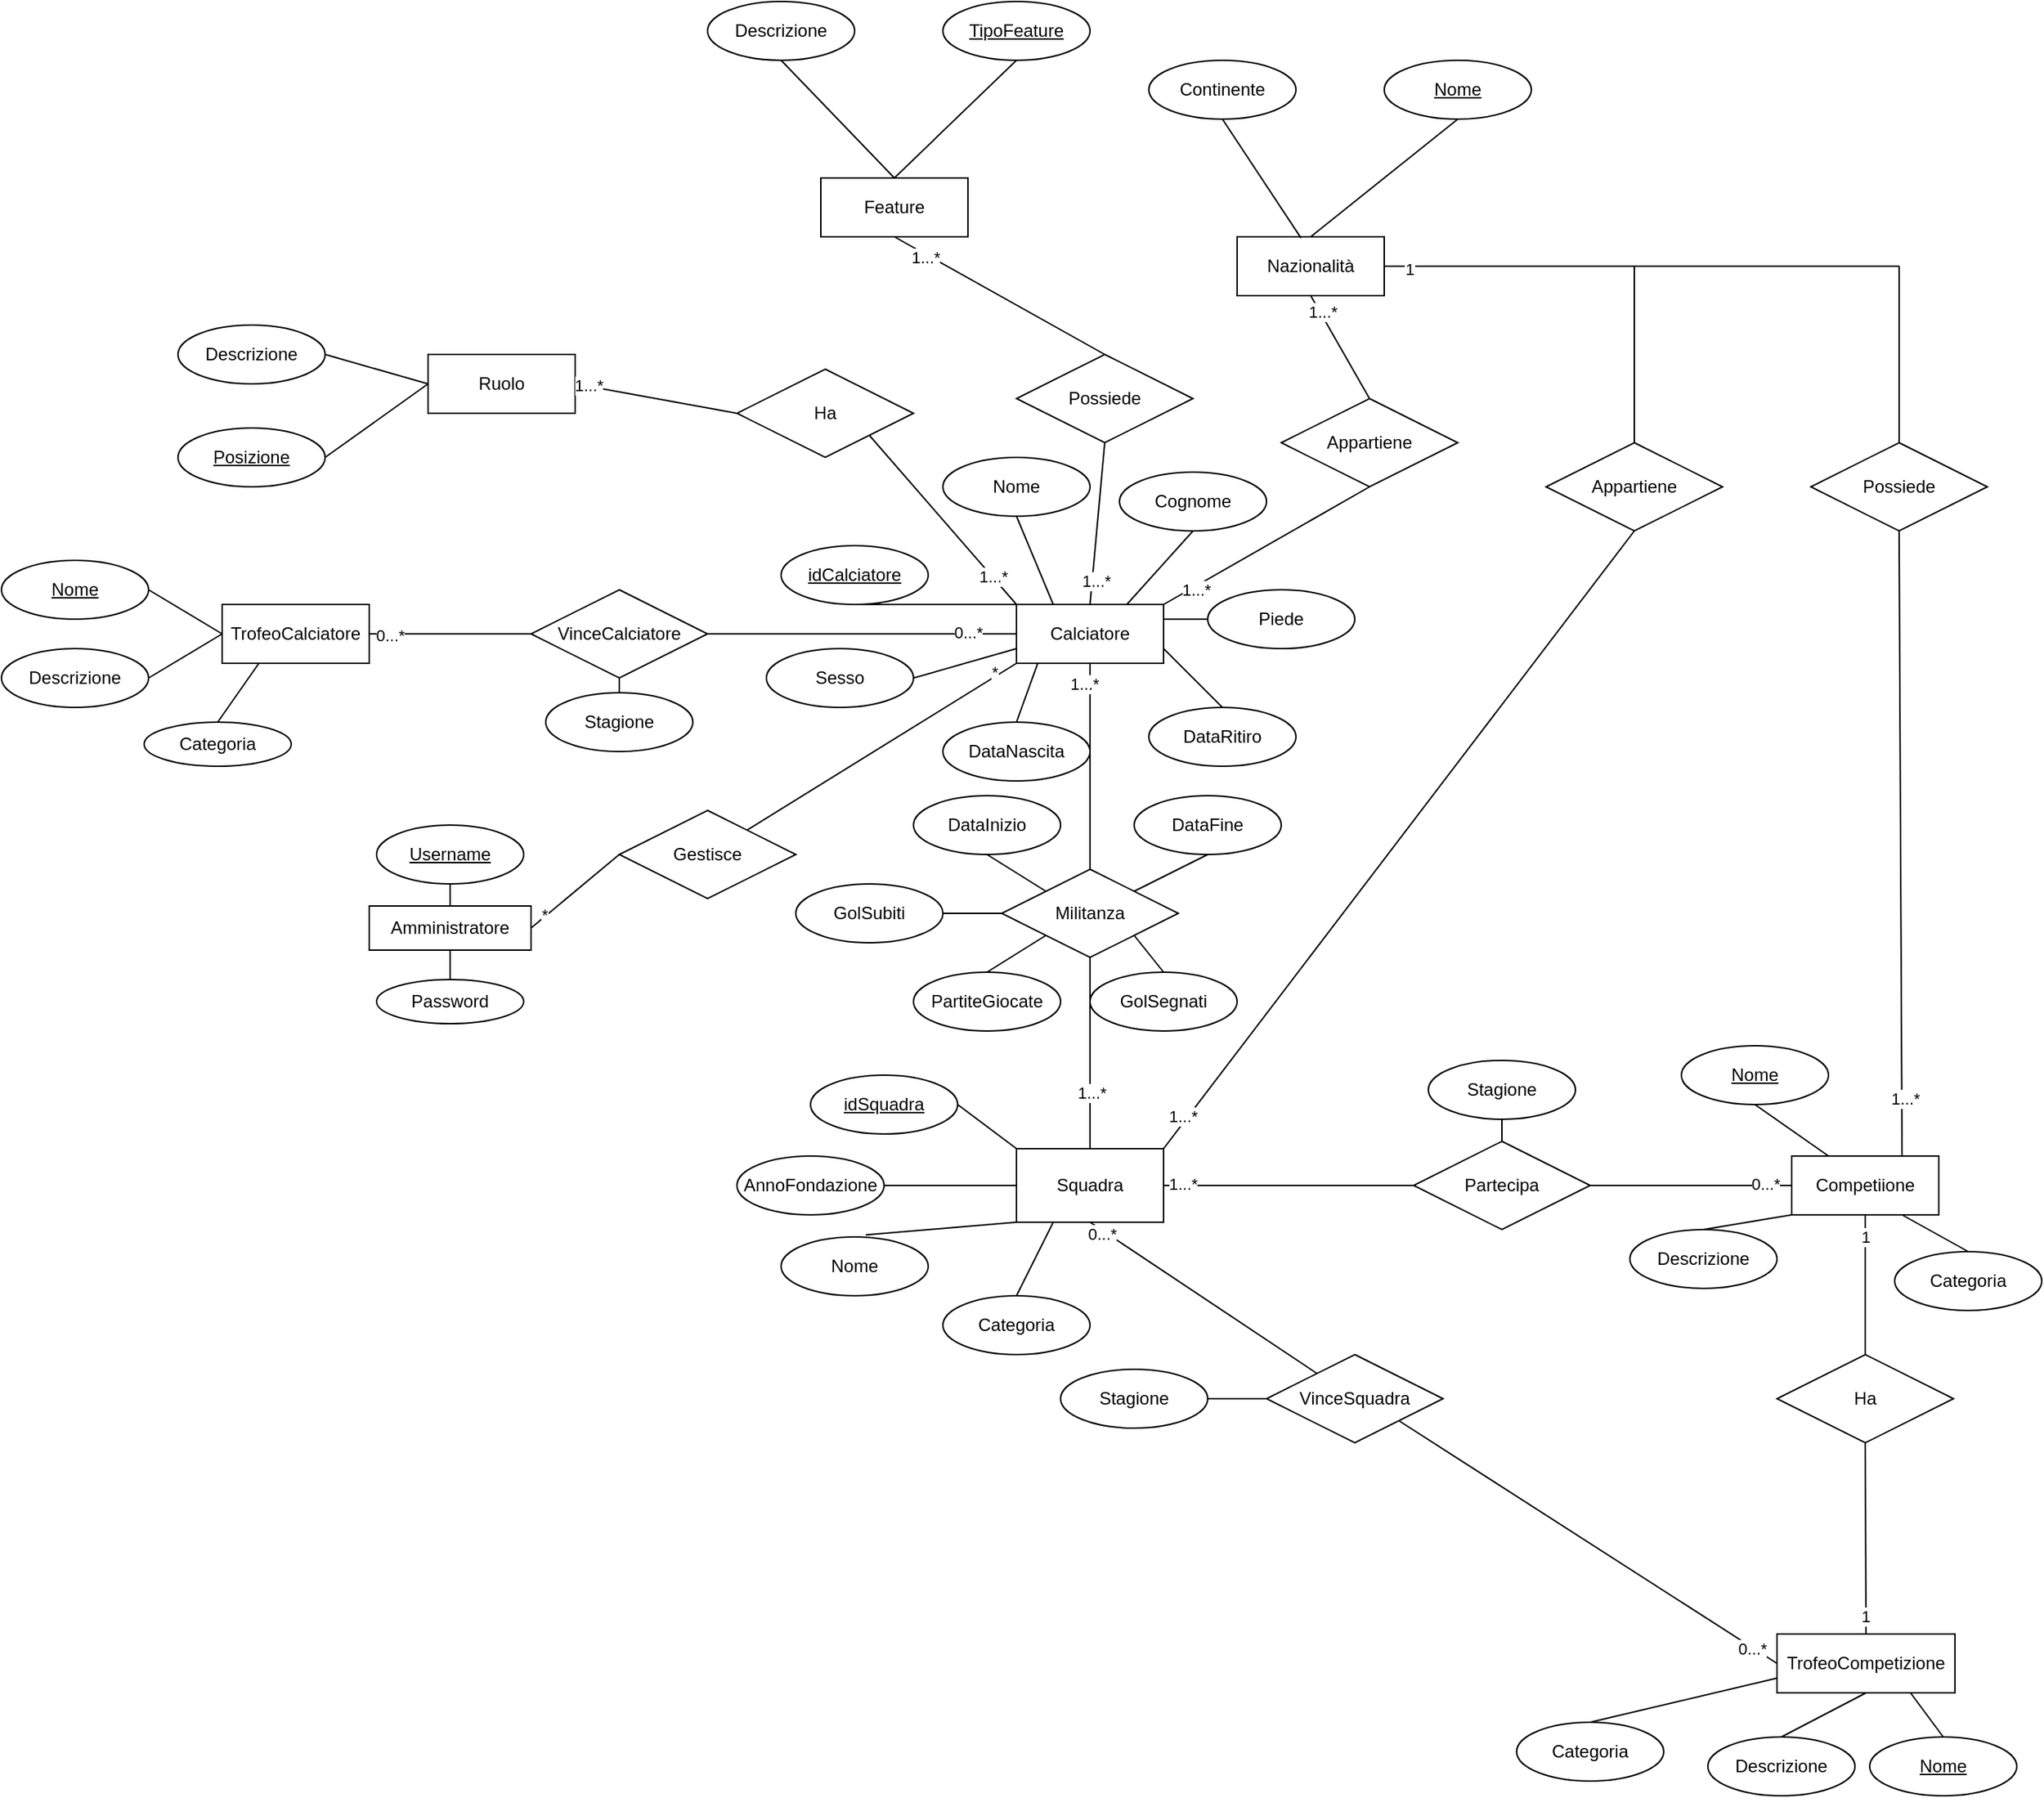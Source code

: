 <mxfile version="24.0.7" type="device">
  <diagram name="Pagina-1" id="yA-FAX1_B5yfMuy5fx6x">
    <mxGraphModel dx="2117" dy="1707" grid="1" gridSize="10" guides="1" tooltips="1" connect="1" arrows="1" fold="1" page="1" pageScale="1" pageWidth="827" pageHeight="1169" math="0" shadow="0">
      <root>
        <mxCell id="0" />
        <mxCell id="1" parent="0" />
        <mxCell id="hMLdqPmT3HCN_ug_1kss-1" value="Calciatore" style="whiteSpace=wrap;html=1;align=center;" parent="1" vertex="1">
          <mxGeometry x="130" y="-70" width="100" height="40" as="geometry" />
        </mxCell>
        <mxCell id="hMLdqPmT3HCN_ug_1kss-2" value="Ruolo" style="whiteSpace=wrap;html=1;align=center;" parent="1" vertex="1">
          <mxGeometry x="-270" y="-240" width="100" height="40" as="geometry" />
        </mxCell>
        <mxCell id="hMLdqPmT3HCN_ug_1kss-3" value="Nazionalità" style="whiteSpace=wrap;html=1;align=center;" parent="1" vertex="1">
          <mxGeometry x="280" y="-320" width="100" height="40" as="geometry" />
        </mxCell>
        <mxCell id="hMLdqPmT3HCN_ug_1kss-4" value="Feature" style="whiteSpace=wrap;html=1;align=center;" parent="1" vertex="1">
          <mxGeometry x="-3" y="-360" width="100" height="40" as="geometry" />
        </mxCell>
        <mxCell id="hMLdqPmT3HCN_ug_1kss-7" value="Descrizione" style="ellipse;whiteSpace=wrap;html=1;align=center;" parent="1" vertex="1">
          <mxGeometry x="-440" y="-260" width="100" height="40" as="geometry" />
        </mxCell>
        <mxCell id="hMLdqPmT3HCN_ug_1kss-8" value="&lt;u&gt;Posizione&lt;/u&gt;" style="ellipse;whiteSpace=wrap;html=1;align=center;" parent="1" vertex="1">
          <mxGeometry x="-440" y="-190" width="100" height="40" as="geometry" />
        </mxCell>
        <mxCell id="hMLdqPmT3HCN_ug_1kss-9" value="Descrizione" style="ellipse;whiteSpace=wrap;html=1;align=center;" parent="1" vertex="1">
          <mxGeometry x="-80" y="-480" width="100" height="40" as="geometry" />
        </mxCell>
        <mxCell id="hMLdqPmT3HCN_ug_1kss-10" value="&lt;u&gt;TipoFeature&lt;/u&gt;" style="ellipse;whiteSpace=wrap;html=1;align=center;" parent="1" vertex="1">
          <mxGeometry x="80" y="-480" width="100" height="40" as="geometry" />
        </mxCell>
        <mxCell id="hMLdqPmT3HCN_ug_1kss-11" value="Continente" style="ellipse;whiteSpace=wrap;html=1;align=center;" parent="1" vertex="1">
          <mxGeometry x="220" y="-440" width="100" height="40" as="geometry" />
        </mxCell>
        <mxCell id="hMLdqPmT3HCN_ug_1kss-12" value="&lt;u&gt;Nome&lt;/u&gt;" style="ellipse;whiteSpace=wrap;html=1;align=center;" parent="1" vertex="1">
          <mxGeometry x="380" y="-440" width="100" height="40" as="geometry" />
        </mxCell>
        <mxCell id="hMLdqPmT3HCN_ug_1kss-15" value="" style="endArrow=none;html=1;rounded=0;entryX=0;entryY=0.5;entryDx=0;entryDy=0;exitX=1;exitY=0.5;exitDx=0;exitDy=0;" parent="1" source="hMLdqPmT3HCN_ug_1kss-7" target="hMLdqPmT3HCN_ug_1kss-2" edge="1">
          <mxGeometry width="50" height="50" relative="1" as="geometry">
            <mxPoint x="-230" y="70" as="sourcePoint" />
            <mxPoint x="-180" y="20" as="targetPoint" />
          </mxGeometry>
        </mxCell>
        <mxCell id="hMLdqPmT3HCN_ug_1kss-16" value="" style="endArrow=none;html=1;rounded=0;entryX=0;entryY=0.5;entryDx=0;entryDy=0;exitX=1;exitY=0.5;exitDx=0;exitDy=0;" parent="1" source="hMLdqPmT3HCN_ug_1kss-8" target="hMLdqPmT3HCN_ug_1kss-2" edge="1">
          <mxGeometry width="50" height="50" relative="1" as="geometry">
            <mxPoint x="-270" y="-130" as="sourcePoint" />
            <mxPoint x="-220" y="-180" as="targetPoint" />
          </mxGeometry>
        </mxCell>
        <mxCell id="hMLdqPmT3HCN_ug_1kss-17" value="" style="endArrow=none;html=1;rounded=0;entryX=0.5;entryY=0;entryDx=0;entryDy=0;exitX=0.5;exitY=1;exitDx=0;exitDy=0;" parent="1" source="hMLdqPmT3HCN_ug_1kss-9" target="hMLdqPmT3HCN_ug_1kss-4" edge="1">
          <mxGeometry width="50" height="50" relative="1" as="geometry">
            <mxPoint x="-240" y="-210" as="sourcePoint" />
            <mxPoint x="-190" y="-260" as="targetPoint" />
          </mxGeometry>
        </mxCell>
        <mxCell id="hMLdqPmT3HCN_ug_1kss-18" value="" style="endArrow=none;html=1;rounded=0;entryX=0.5;entryY=0;entryDx=0;entryDy=0;exitX=0.5;exitY=1;exitDx=0;exitDy=0;" parent="1" source="hMLdqPmT3HCN_ug_1kss-10" target="hMLdqPmT3HCN_ug_1kss-4" edge="1">
          <mxGeometry width="50" height="50" relative="1" as="geometry">
            <mxPoint x="-230" y="-200" as="sourcePoint" />
            <mxPoint x="-180" y="-250" as="targetPoint" />
          </mxGeometry>
        </mxCell>
        <mxCell id="hMLdqPmT3HCN_ug_1kss-19" value="" style="endArrow=none;html=1;rounded=0;entryX=0.5;entryY=1;entryDx=0;entryDy=0;exitX=0.434;exitY=0.02;exitDx=0;exitDy=0;exitPerimeter=0;" parent="1" source="hMLdqPmT3HCN_ug_1kss-3" target="hMLdqPmT3HCN_ug_1kss-11" edge="1">
          <mxGeometry width="50" height="50" relative="1" as="geometry">
            <mxPoint x="140" y="-60" as="sourcePoint" />
            <mxPoint x="190" y="-110" as="targetPoint" />
          </mxGeometry>
        </mxCell>
        <mxCell id="hMLdqPmT3HCN_ug_1kss-20" value="" style="endArrow=none;html=1;rounded=0;entryX=0.5;entryY=1;entryDx=0;entryDy=0;exitX=0.5;exitY=0;exitDx=0;exitDy=0;" parent="1" source="hMLdqPmT3HCN_ug_1kss-3" target="hMLdqPmT3HCN_ug_1kss-12" edge="1">
          <mxGeometry width="50" height="50" relative="1" as="geometry">
            <mxPoint x="150" y="-50" as="sourcePoint" />
            <mxPoint x="200" y="-100" as="targetPoint" />
          </mxGeometry>
        </mxCell>
        <mxCell id="hMLdqPmT3HCN_ug_1kss-22" value="Squadra" style="whiteSpace=wrap;html=1;align=center;" parent="1" vertex="1">
          <mxGeometry x="130" y="300" width="100" height="50" as="geometry" />
        </mxCell>
        <mxCell id="hMLdqPmT3HCN_ug_1kss-23" value="TrofeoCompetizione" style="whiteSpace=wrap;html=1;align=center;" parent="1" vertex="1">
          <mxGeometry x="647" y="630" width="121" height="40" as="geometry" />
        </mxCell>
        <mxCell id="hMLdqPmT3HCN_ug_1kss-24" value="Competiione" style="whiteSpace=wrap;html=1;align=center;" parent="1" vertex="1">
          <mxGeometry x="657" y="305" width="100" height="40" as="geometry" />
        </mxCell>
        <mxCell id="hMLdqPmT3HCN_ug_1kss-26" value="Ha" style="shape=rhombus;perimeter=rhombusPerimeter;whiteSpace=wrap;html=1;align=center;" parent="1" vertex="1">
          <mxGeometry x="-60" y="-230" width="120" height="60" as="geometry" />
        </mxCell>
        <mxCell id="hMLdqPmT3HCN_ug_1kss-27" value="" style="endArrow=none;html=1;rounded=0;entryX=0;entryY=0;entryDx=0;entryDy=0;exitX=1;exitY=1;exitDx=0;exitDy=0;" parent="1" source="hMLdqPmT3HCN_ug_1kss-26" target="hMLdqPmT3HCN_ug_1kss-1" edge="1">
          <mxGeometry width="50" height="50" relative="1" as="geometry">
            <mxPoint x="40" y="-180" as="sourcePoint" />
            <mxPoint x="180" y="-120" as="targetPoint" />
          </mxGeometry>
        </mxCell>
        <mxCell id="Xq7oOQ8YefGgjCDpO06Y-8" value="1...*" style="edgeLabel;html=1;align=center;verticalAlign=middle;resizable=0;points=[];" parent="hMLdqPmT3HCN_ug_1kss-27" vertex="1" connectable="0">
          <mxGeometry x="0.664" relative="1" as="geometry">
            <mxPoint as="offset" />
          </mxGeometry>
        </mxCell>
        <mxCell id="hMLdqPmT3HCN_ug_1kss-28" value="" style="endArrow=none;html=1;rounded=0;entryX=1;entryY=0.5;entryDx=0;entryDy=0;exitX=0;exitY=0.5;exitDx=0;exitDy=0;" parent="1" source="hMLdqPmT3HCN_ug_1kss-26" target="hMLdqPmT3HCN_ug_1kss-2" edge="1">
          <mxGeometry width="50" height="50" relative="1" as="geometry">
            <mxPoint x="10" as="sourcePoint" />
            <mxPoint x="60" y="-70" as="targetPoint" />
          </mxGeometry>
        </mxCell>
        <mxCell id="Xq7oOQ8YefGgjCDpO06Y-9" value="1...*" style="edgeLabel;html=1;align=center;verticalAlign=middle;resizable=0;points=[];" parent="hMLdqPmT3HCN_ug_1kss-28" vertex="1" connectable="0">
          <mxGeometry x="0.853" y="-1" relative="1" as="geometry">
            <mxPoint as="offset" />
          </mxGeometry>
        </mxCell>
        <mxCell id="hMLdqPmT3HCN_ug_1kss-29" value="" style="endArrow=none;html=1;rounded=0;entryX=0.5;entryY=1;entryDx=0;entryDy=0;exitX=0.5;exitY=0;exitDx=0;exitDy=0;" parent="1" source="ZBFHr1--clZ3QpbYTYpv-1" target="hMLdqPmT3HCN_ug_1kss-3" edge="1">
          <mxGeometry width="50" height="50" relative="1" as="geometry">
            <mxPoint x="20" y="10" as="sourcePoint" />
            <mxPoint x="70" y="-60" as="targetPoint" />
          </mxGeometry>
        </mxCell>
        <mxCell id="Xq7oOQ8YefGgjCDpO06Y-11" value="1...*" style="edgeLabel;html=1;align=center;verticalAlign=middle;resizable=0;points=[];" parent="hMLdqPmT3HCN_ug_1kss-29" vertex="1" connectable="0">
          <mxGeometry x="0.673" y="-1" relative="1" as="geometry">
            <mxPoint as="offset" />
          </mxGeometry>
        </mxCell>
        <mxCell id="hMLdqPmT3HCN_ug_1kss-30" value="" style="endArrow=none;html=1;rounded=0;entryX=0.5;entryY=1;entryDx=0;entryDy=0;exitX=0.5;exitY=0;exitDx=0;exitDy=0;" parent="1" source="ZBFHr1--clZ3QpbYTYpv-2" target="hMLdqPmT3HCN_ug_1kss-4" edge="1">
          <mxGeometry width="50" height="50" relative="1" as="geometry">
            <mxPoint x="30" y="20" as="sourcePoint" />
            <mxPoint x="80" y="-50" as="targetPoint" />
          </mxGeometry>
        </mxCell>
        <mxCell id="Xq7oOQ8YefGgjCDpO06Y-10" value="1...*" style="edgeLabel;html=1;align=center;verticalAlign=middle;resizable=0;points=[];" parent="hMLdqPmT3HCN_ug_1kss-30" vertex="1" connectable="0">
          <mxGeometry x="0.701" y="2" relative="1" as="geometry">
            <mxPoint as="offset" />
          </mxGeometry>
        </mxCell>
        <mxCell id="hMLdqPmT3HCN_ug_1kss-34" value="Militanza" style="shape=rhombus;perimeter=rhombusPerimeter;whiteSpace=wrap;html=1;align=center;" parent="1" vertex="1">
          <mxGeometry x="120" y="110" width="120" height="60" as="geometry" />
        </mxCell>
        <mxCell id="hMLdqPmT3HCN_ug_1kss-35" value="" style="endArrow=none;html=1;rounded=0;exitX=0.5;exitY=1;exitDx=0;exitDy=0;entryX=0.5;entryY=0;entryDx=0;entryDy=0;" parent="1" source="hMLdqPmT3HCN_ug_1kss-1" target="hMLdqPmT3HCN_ug_1kss-34" edge="1">
          <mxGeometry relative="1" as="geometry">
            <mxPoint x="-30" y="80" as="sourcePoint" />
            <mxPoint x="50" y="200" as="targetPoint" />
          </mxGeometry>
        </mxCell>
        <mxCell id="Xq7oOQ8YefGgjCDpO06Y-14" value="1...*" style="edgeLabel;html=1;align=center;verticalAlign=middle;resizable=0;points=[];" parent="hMLdqPmT3HCN_ug_1kss-35" vertex="1" connectable="0">
          <mxGeometry x="-0.804" y="-4" relative="1" as="geometry">
            <mxPoint as="offset" />
          </mxGeometry>
        </mxCell>
        <mxCell id="hMLdqPmT3HCN_ug_1kss-36" value="" style="endArrow=none;html=1;rounded=0;exitX=0.5;exitY=0;exitDx=0;exitDy=0;entryX=0.5;entryY=1;entryDx=0;entryDy=0;" parent="1" source="hMLdqPmT3HCN_ug_1kss-22" target="hMLdqPmT3HCN_ug_1kss-34" edge="1">
          <mxGeometry relative="1" as="geometry">
            <mxPoint x="290" y="325" as="sourcePoint" />
            <mxPoint x="180" y="240" as="targetPoint" />
          </mxGeometry>
        </mxCell>
        <mxCell id="Xq7oOQ8YefGgjCDpO06Y-16" value="1...*" style="edgeLabel;html=1;align=center;verticalAlign=middle;resizable=0;points=[];" parent="hMLdqPmT3HCN_ug_1kss-36" vertex="1" connectable="0">
          <mxGeometry x="-0.406" y="-1" relative="1" as="geometry">
            <mxPoint as="offset" />
          </mxGeometry>
        </mxCell>
        <mxCell id="hMLdqPmT3HCN_ug_1kss-39" value="" style="endArrow=none;html=1;rounded=0;exitX=0;exitY=0.5;exitDx=0;exitDy=0;entryX=1;entryY=0.5;entryDx=0;entryDy=0;" parent="1" source="hMLdqPmT3HCN_ug_1kss-41" target="hMLdqPmT3HCN_ug_1kss-22" edge="1">
          <mxGeometry relative="1" as="geometry">
            <mxPoint x="353" y="255" as="sourcePoint" />
            <mxPoint x="463" y="85" as="targetPoint" />
          </mxGeometry>
        </mxCell>
        <mxCell id="Xq7oOQ8YefGgjCDpO06Y-17" value="1...*" style="edgeLabel;html=1;align=center;verticalAlign=middle;resizable=0;points=[];" parent="hMLdqPmT3HCN_ug_1kss-39" vertex="1" connectable="0">
          <mxGeometry x="0.851" y="-1" relative="1" as="geometry">
            <mxPoint as="offset" />
          </mxGeometry>
        </mxCell>
        <mxCell id="hMLdqPmT3HCN_ug_1kss-41" value="Partecipa" style="shape=rhombus;perimeter=rhombusPerimeter;whiteSpace=wrap;html=1;align=center;" parent="1" vertex="1">
          <mxGeometry x="400" y="295" width="120" height="60" as="geometry" />
        </mxCell>
        <mxCell id="hMLdqPmT3HCN_ug_1kss-43" value="" style="endArrow=none;html=1;rounded=0;exitX=0;exitY=0.5;exitDx=0;exitDy=0;entryX=1;entryY=0.5;entryDx=0;entryDy=0;" parent="1" source="hMLdqPmT3HCN_ug_1kss-24" target="hMLdqPmT3HCN_ug_1kss-41" edge="1">
          <mxGeometry relative="1" as="geometry">
            <mxPoint x="190" y="285" as="sourcePoint" />
            <mxPoint x="10" y="395" as="targetPoint" />
          </mxGeometry>
        </mxCell>
        <mxCell id="Xq7oOQ8YefGgjCDpO06Y-18" value="0...*" style="edgeLabel;html=1;align=center;verticalAlign=middle;resizable=0;points=[];" parent="hMLdqPmT3HCN_ug_1kss-43" vertex="1" connectable="0">
          <mxGeometry x="-0.737" y="-1" relative="1" as="geometry">
            <mxPoint as="offset" />
          </mxGeometry>
        </mxCell>
        <mxCell id="hMLdqPmT3HCN_ug_1kss-44" value="VinceSquadra" style="shape=rhombus;perimeter=rhombusPerimeter;whiteSpace=wrap;html=1;align=center;" parent="1" vertex="1">
          <mxGeometry x="300" y="440" width="120" height="60" as="geometry" />
        </mxCell>
        <mxCell id="hMLdqPmT3HCN_ug_1kss-45" value="" style="endArrow=none;html=1;rounded=0;exitX=0.5;exitY=1;exitDx=0;exitDy=0;" parent="1" source="hMLdqPmT3HCN_ug_1kss-22" target="hMLdqPmT3HCN_ug_1kss-44" edge="1">
          <mxGeometry relative="1" as="geometry">
            <mxPoint x="190" y="50" as="sourcePoint" />
            <mxPoint x="320" y="420" as="targetPoint" />
          </mxGeometry>
        </mxCell>
        <mxCell id="Xq7oOQ8YefGgjCDpO06Y-19" value="0...*" style="edgeLabel;html=1;align=center;verticalAlign=middle;resizable=0;points=[];" parent="hMLdqPmT3HCN_ug_1kss-45" vertex="1" connectable="0">
          <mxGeometry x="-0.882" y="-2" relative="1" as="geometry">
            <mxPoint as="offset" />
          </mxGeometry>
        </mxCell>
        <mxCell id="hMLdqPmT3HCN_ug_1kss-46" value="" style="endArrow=none;html=1;rounded=0;exitX=0;exitY=0.5;exitDx=0;exitDy=0;entryX=1;entryY=1;entryDx=0;entryDy=0;" parent="1" source="hMLdqPmT3HCN_ug_1kss-23" target="hMLdqPmT3HCN_ug_1kss-44" edge="1">
          <mxGeometry relative="1" as="geometry">
            <mxPoint x="200" y="270" as="sourcePoint" />
            <mxPoint x="200" y="460" as="targetPoint" />
          </mxGeometry>
        </mxCell>
        <mxCell id="ZBFHr1--clZ3QpbYTYpv-21" value="0...*" style="edgeLabel;html=1;align=center;verticalAlign=middle;resizable=0;points=[];" parent="hMLdqPmT3HCN_ug_1kss-46" vertex="1" connectable="0">
          <mxGeometry x="-0.869" y="1" relative="1" as="geometry">
            <mxPoint as="offset" />
          </mxGeometry>
        </mxCell>
        <mxCell id="NTTpv4E5BnjP_k0sB6ZF-3" value="Nome" style="ellipse;whiteSpace=wrap;html=1;align=center;" parent="1" vertex="1">
          <mxGeometry x="80" y="-170" width="100" height="40" as="geometry" />
        </mxCell>
        <mxCell id="NTTpv4E5BnjP_k0sB6ZF-4" value="Cognome" style="ellipse;whiteSpace=wrap;html=1;align=center;" parent="1" vertex="1">
          <mxGeometry x="200" y="-160" width="100" height="40" as="geometry" />
        </mxCell>
        <mxCell id="NTTpv4E5BnjP_k0sB6ZF-5" value="Piede" style="ellipse;whiteSpace=wrap;html=1;align=center;" parent="1" vertex="1">
          <mxGeometry x="260" y="-80" width="100" height="40" as="geometry" />
        </mxCell>
        <mxCell id="NTTpv4E5BnjP_k0sB6ZF-6" value="DataNascita" style="ellipse;whiteSpace=wrap;html=1;align=center;" parent="1" vertex="1">
          <mxGeometry x="80" y="10" width="100" height="40" as="geometry" />
        </mxCell>
        <mxCell id="NTTpv4E5BnjP_k0sB6ZF-7" value="DataRitiro" style="ellipse;whiteSpace=wrap;html=1;align=center;" parent="1" vertex="1">
          <mxGeometry x="220" width="100" height="40" as="geometry" />
        </mxCell>
        <mxCell id="NTTpv4E5BnjP_k0sB6ZF-10" value="" style="endArrow=none;html=1;rounded=0;entryX=0.5;entryY=1;entryDx=0;entryDy=0;exitX=0.25;exitY=0;exitDx=0;exitDy=0;" parent="1" source="hMLdqPmT3HCN_ug_1kss-1" target="NTTpv4E5BnjP_k0sB6ZF-3" edge="1">
          <mxGeometry width="50" height="50" relative="1" as="geometry">
            <mxPoint x="190" y="50" as="sourcePoint" />
            <mxPoint x="240" as="targetPoint" />
          </mxGeometry>
        </mxCell>
        <mxCell id="NTTpv4E5BnjP_k0sB6ZF-11" value="" style="endArrow=none;html=1;rounded=0;entryX=0.5;entryY=1;entryDx=0;entryDy=0;exitX=0.75;exitY=0;exitDx=0;exitDy=0;" parent="1" source="hMLdqPmT3HCN_ug_1kss-1" target="NTTpv4E5BnjP_k0sB6ZF-4" edge="1">
          <mxGeometry width="50" height="50" relative="1" as="geometry">
            <mxPoint x="165" y="-60" as="sourcePoint" />
            <mxPoint x="130" y="-110" as="targetPoint" />
          </mxGeometry>
        </mxCell>
        <mxCell id="NTTpv4E5BnjP_k0sB6ZF-13" value="" style="endArrow=none;html=1;rounded=0;entryX=1;entryY=0.25;entryDx=0;entryDy=0;exitX=0;exitY=0.5;exitDx=0;exitDy=0;" parent="1" source="NTTpv4E5BnjP_k0sB6ZF-5" target="hMLdqPmT3HCN_ug_1kss-1" edge="1">
          <mxGeometry width="50" height="50" relative="1" as="geometry">
            <mxPoint x="175" y="-50" as="sourcePoint" />
            <mxPoint x="140" y="-100" as="targetPoint" />
          </mxGeometry>
        </mxCell>
        <mxCell id="NTTpv4E5BnjP_k0sB6ZF-14" value="" style="endArrow=none;html=1;rounded=0;entryX=1;entryY=0.75;entryDx=0;entryDy=0;exitX=0.5;exitY=0;exitDx=0;exitDy=0;" parent="1" source="NTTpv4E5BnjP_k0sB6ZF-7" target="hMLdqPmT3HCN_ug_1kss-1" edge="1">
          <mxGeometry width="50" height="50" relative="1" as="geometry">
            <mxPoint x="185" y="-40" as="sourcePoint" />
            <mxPoint x="150" y="-90" as="targetPoint" />
          </mxGeometry>
        </mxCell>
        <mxCell id="NTTpv4E5BnjP_k0sB6ZF-16" value="" style="endArrow=none;html=1;rounded=0;entryX=0.5;entryY=0;entryDx=0;entryDy=0;exitX=0.146;exitY=0.989;exitDx=0;exitDy=0;exitPerimeter=0;" parent="1" source="hMLdqPmT3HCN_ug_1kss-1" target="NTTpv4E5BnjP_k0sB6ZF-6" edge="1">
          <mxGeometry width="50" height="50" relative="1" as="geometry">
            <mxPoint x="205" y="-20" as="sourcePoint" />
            <mxPoint x="170" y="-70" as="targetPoint" />
          </mxGeometry>
        </mxCell>
        <mxCell id="Xq7oOQ8YefGgjCDpO06Y-1" value="Ha" style="shape=rhombus;perimeter=rhombusPerimeter;whiteSpace=wrap;html=1;align=center;" parent="1" vertex="1">
          <mxGeometry x="647" y="440" width="120" height="60" as="geometry" />
        </mxCell>
        <mxCell id="Xq7oOQ8YefGgjCDpO06Y-2" value="" style="endArrow=none;html=1;rounded=0;exitX=0.5;exitY=1;exitDx=0;exitDy=0;entryX=0.5;entryY=0;entryDx=0;entryDy=0;" parent="1" source="hMLdqPmT3HCN_ug_1kss-24" target="Xq7oOQ8YefGgjCDpO06Y-1" edge="1">
          <mxGeometry relative="1" as="geometry">
            <mxPoint x="657" y="265" as="sourcePoint" />
            <mxPoint x="530" y="265" as="targetPoint" />
          </mxGeometry>
        </mxCell>
        <mxCell id="Xq7oOQ8YefGgjCDpO06Y-23" value="1" style="edgeLabel;html=1;align=center;verticalAlign=middle;resizable=0;points=[];" parent="Xq7oOQ8YefGgjCDpO06Y-2" vertex="1" connectable="0">
          <mxGeometry x="-0.689" relative="1" as="geometry">
            <mxPoint as="offset" />
          </mxGeometry>
        </mxCell>
        <mxCell id="Xq7oOQ8YefGgjCDpO06Y-3" value="" style="endArrow=none;html=1;rounded=0;exitX=0.5;exitY=1;exitDx=0;exitDy=0;entryX=0.5;entryY=0;entryDx=0;entryDy=0;" parent="1" source="Xq7oOQ8YefGgjCDpO06Y-1" target="hMLdqPmT3HCN_ug_1kss-23" edge="1">
          <mxGeometry relative="1" as="geometry">
            <mxPoint x="667" y="275" as="sourcePoint" />
            <mxPoint x="540" y="275" as="targetPoint" />
          </mxGeometry>
        </mxCell>
        <mxCell id="Xq7oOQ8YefGgjCDpO06Y-22" value="1" style="edgeLabel;html=1;align=center;verticalAlign=middle;resizable=0;points=[];" parent="Xq7oOQ8YefGgjCDpO06Y-3" vertex="1" connectable="0">
          <mxGeometry x="0.808" y="-1" relative="1" as="geometry">
            <mxPoint as="offset" />
          </mxGeometry>
        </mxCell>
        <mxCell id="Xq7oOQ8YefGgjCDpO06Y-4" value="TrofeoCalciatore" style="whiteSpace=wrap;html=1;align=center;" parent="1" vertex="1">
          <mxGeometry x="-410" y="-70" width="100" height="40" as="geometry" />
        </mxCell>
        <mxCell id="Xq7oOQ8YefGgjCDpO06Y-5" value="" style="endArrow=none;html=1;rounded=0;exitX=0;exitY=0.5;exitDx=0;exitDy=0;entryX=1;entryY=0.5;entryDx=0;entryDy=0;" parent="1" source="Xq7oOQ8YefGgjCDpO06Y-6" target="Xq7oOQ8YefGgjCDpO06Y-4" edge="1">
          <mxGeometry relative="1" as="geometry">
            <mxPoint x="-367" y="10" as="sourcePoint" />
            <mxPoint x="-490" y="10" as="targetPoint" />
          </mxGeometry>
        </mxCell>
        <mxCell id="Xq7oOQ8YefGgjCDpO06Y-13" value="0...*" style="edgeLabel;html=1;align=center;verticalAlign=middle;resizable=0;points=[];" parent="Xq7oOQ8YefGgjCDpO06Y-5" vertex="1" connectable="0">
          <mxGeometry x="0.755" y="1" relative="1" as="geometry">
            <mxPoint as="offset" />
          </mxGeometry>
        </mxCell>
        <mxCell id="Xq7oOQ8YefGgjCDpO06Y-6" value="VinceCalciatore" style="shape=rhombus;perimeter=rhombusPerimeter;whiteSpace=wrap;html=1;align=center;" parent="1" vertex="1">
          <mxGeometry x="-200" y="-80" width="120" height="60" as="geometry" />
        </mxCell>
        <mxCell id="Xq7oOQ8YefGgjCDpO06Y-7" value="" style="endArrow=none;html=1;rounded=0;exitX=0;exitY=0.5;exitDx=0;exitDy=0;entryX=1;entryY=0.5;entryDx=0;entryDy=0;" parent="1" source="hMLdqPmT3HCN_ug_1kss-1" target="Xq7oOQ8YefGgjCDpO06Y-6" edge="1">
          <mxGeometry relative="1" as="geometry">
            <mxPoint x="-620" as="sourcePoint" />
            <mxPoint x="-80" y="-50" as="targetPoint" />
          </mxGeometry>
        </mxCell>
        <mxCell id="Xq7oOQ8YefGgjCDpO06Y-12" value="0...*" style="edgeLabel;html=1;align=center;verticalAlign=middle;resizable=0;points=[];" parent="Xq7oOQ8YefGgjCDpO06Y-7" vertex="1" connectable="0">
          <mxGeometry x="-0.68" y="-1" relative="1" as="geometry">
            <mxPoint as="offset" />
          </mxGeometry>
        </mxCell>
        <mxCell id="Xq7oOQ8YefGgjCDpO06Y-24" value="Stagione" style="ellipse;whiteSpace=wrap;html=1;align=center;" parent="1" vertex="1">
          <mxGeometry x="-190" y="-10" width="100" height="40" as="geometry" />
        </mxCell>
        <mxCell id="Xq7oOQ8YefGgjCDpO06Y-25" value="" style="endArrow=none;html=1;rounded=0;entryX=0.5;entryY=1;entryDx=0;entryDy=0;exitX=0.5;exitY=0;exitDx=0;exitDy=0;" parent="1" source="Xq7oOQ8YefGgjCDpO06Y-24" target="Xq7oOQ8YefGgjCDpO06Y-6" edge="1">
          <mxGeometry width="50" height="50" relative="1" as="geometry">
            <mxPoint x="-303" y="-140" as="sourcePoint" />
            <mxPoint x="-233" y="-190" as="targetPoint" />
          </mxGeometry>
        </mxCell>
        <mxCell id="Xq7oOQ8YefGgjCDpO06Y-26" value="&lt;u&gt;Nome&lt;/u&gt;" style="ellipse;whiteSpace=wrap;html=1;align=center;" parent="1" vertex="1">
          <mxGeometry x="-560" y="-100" width="100" height="40" as="geometry" />
        </mxCell>
        <mxCell id="Xq7oOQ8YefGgjCDpO06Y-28" value="Descrizione" style="ellipse;whiteSpace=wrap;html=1;align=center;" parent="1" vertex="1">
          <mxGeometry x="-560" y="-40" width="100" height="40" as="geometry" />
        </mxCell>
        <mxCell id="Xq7oOQ8YefGgjCDpO06Y-31" value="" style="endArrow=none;html=1;rounded=0;entryX=1;entryY=0.5;entryDx=0;entryDy=0;exitX=0;exitY=0.5;exitDx=0;exitDy=0;" parent="1" source="Xq7oOQ8YefGgjCDpO06Y-4" target="Xq7oOQ8YefGgjCDpO06Y-26" edge="1">
          <mxGeometry width="50" height="50" relative="1" as="geometry">
            <mxPoint x="-110.0" y="20" as="sourcePoint" />
            <mxPoint x="-110.0" y="-10" as="targetPoint" />
          </mxGeometry>
        </mxCell>
        <mxCell id="Xq7oOQ8YefGgjCDpO06Y-32" value="" style="endArrow=none;html=1;rounded=0;entryX=1;entryY=0.5;entryDx=0;entryDy=0;exitX=0;exitY=0.5;exitDx=0;exitDy=0;" parent="1" source="Xq7oOQ8YefGgjCDpO06Y-4" target="Xq7oOQ8YefGgjCDpO06Y-28" edge="1">
          <mxGeometry width="50" height="50" relative="1" as="geometry">
            <mxPoint x="-100" y="30" as="sourcePoint" />
            <mxPoint x="-100" as="targetPoint" />
          </mxGeometry>
        </mxCell>
        <mxCell id="Xq7oOQ8YefGgjCDpO06Y-33" value="&lt;u&gt;idCalciatore&lt;/u&gt;" style="ellipse;whiteSpace=wrap;html=1;align=center;" parent="1" vertex="1">
          <mxGeometry x="-30" y="-110" width="100" height="40" as="geometry" />
        </mxCell>
        <mxCell id="Xq7oOQ8YefGgjCDpO06Y-35" value="" style="endArrow=none;html=1;rounded=0;entryX=0.5;entryY=1;entryDx=0;entryDy=0;exitX=0;exitY=0;exitDx=0;exitDy=0;" parent="1" source="hMLdqPmT3HCN_ug_1kss-1" target="Xq7oOQ8YefGgjCDpO06Y-33" edge="1">
          <mxGeometry width="50" height="50" relative="1" as="geometry">
            <mxPoint x="130" y="-70" as="sourcePoint" />
            <mxPoint x="130" y="-110" as="targetPoint" />
          </mxGeometry>
        </mxCell>
        <mxCell id="Xq7oOQ8YefGgjCDpO06Y-37" value="idSquadra" style="ellipse;whiteSpace=wrap;html=1;align=center;fontStyle=4;" parent="1" vertex="1">
          <mxGeometry x="-10" y="250" width="100" height="40" as="geometry" />
        </mxCell>
        <mxCell id="Xq7oOQ8YefGgjCDpO06Y-40" value="Nome" style="ellipse;whiteSpace=wrap;html=1;align=center;" parent="1" vertex="1">
          <mxGeometry x="-30" y="360" width="100" height="40" as="geometry" />
        </mxCell>
        <mxCell id="Xq7oOQ8YefGgjCDpO06Y-41" value="AnnoFondazione" style="ellipse;whiteSpace=wrap;html=1;align=center;" parent="1" vertex="1">
          <mxGeometry x="-60" y="305" width="100" height="40" as="geometry" />
        </mxCell>
        <mxCell id="Xq7oOQ8YefGgjCDpO06Y-42" value="" style="endArrow=none;html=1;rounded=0;entryX=1;entryY=0.5;entryDx=0;entryDy=0;exitX=0;exitY=0;exitDx=0;exitDy=0;" parent="1" source="hMLdqPmT3HCN_ug_1kss-22" target="Xq7oOQ8YefGgjCDpO06Y-37" edge="1">
          <mxGeometry width="50" height="50" relative="1" as="geometry">
            <mxPoint x="140" y="90" as="sourcePoint" />
            <mxPoint x="110" y="120" as="targetPoint" />
          </mxGeometry>
        </mxCell>
        <mxCell id="Xq7oOQ8YefGgjCDpO06Y-43" value="" style="endArrow=none;html=1;rounded=0;entryX=1;entryY=0.5;entryDx=0;entryDy=0;exitX=0;exitY=0.5;exitDx=0;exitDy=0;" parent="1" source="hMLdqPmT3HCN_ug_1kss-22" target="Xq7oOQ8YefGgjCDpO06Y-41" edge="1">
          <mxGeometry width="50" height="50" relative="1" as="geometry">
            <mxPoint x="150" y="100" as="sourcePoint" />
            <mxPoint x="120" y="130" as="targetPoint" />
          </mxGeometry>
        </mxCell>
        <mxCell id="Xq7oOQ8YefGgjCDpO06Y-45" value="" style="endArrow=none;html=1;rounded=0;entryX=0.576;entryY=-0.034;entryDx=0;entryDy=0;exitX=0;exitY=1;exitDx=0;exitDy=0;entryPerimeter=0;" parent="1" source="hMLdqPmT3HCN_ug_1kss-22" target="Xq7oOQ8YefGgjCDpO06Y-40" edge="1">
          <mxGeometry width="50" height="50" relative="1" as="geometry">
            <mxPoint x="170" y="120" as="sourcePoint" />
            <mxPoint x="140" y="150" as="targetPoint" />
          </mxGeometry>
        </mxCell>
        <mxCell id="Xq7oOQ8YefGgjCDpO06Y-46" value="" style="endArrow=none;html=1;rounded=0;exitX=0;exitY=0.5;exitDx=0;exitDy=0;entryX=1;entryY=0.5;entryDx=0;entryDy=0;" parent="1" source="hMLdqPmT3HCN_ug_1kss-44" target="Xq7oOQ8YefGgjCDpO06Y-47" edge="1">
          <mxGeometry width="50" height="50" relative="1" as="geometry">
            <mxPoint x="180" y="60" as="sourcePoint" />
            <mxPoint x="210" y="480" as="targetPoint" />
          </mxGeometry>
        </mxCell>
        <mxCell id="Xq7oOQ8YefGgjCDpO06Y-47" value="Stagione" style="ellipse;whiteSpace=wrap;html=1;align=center;" parent="1" vertex="1">
          <mxGeometry x="160" y="450" width="100" height="40" as="geometry" />
        </mxCell>
        <mxCell id="Xq7oOQ8YefGgjCDpO06Y-50" value="" style="endArrow=none;html=1;rounded=0;exitX=0.5;exitY=1;exitDx=0;exitDy=0;entryX=0.5;entryY=0;entryDx=0;entryDy=0;" parent="1" source="Xq7oOQ8YefGgjCDpO06Y-51" target="hMLdqPmT3HCN_ug_1kss-41" edge="1">
          <mxGeometry width="50" height="50" relative="1" as="geometry">
            <mxPoint x="560" y="180" as="sourcePoint" />
            <mxPoint x="480" y="180" as="targetPoint" />
          </mxGeometry>
        </mxCell>
        <mxCell id="Xq7oOQ8YefGgjCDpO06Y-51" value="Stagione" style="ellipse;whiteSpace=wrap;html=1;align=center;" parent="1" vertex="1">
          <mxGeometry x="410" y="240" width="100" height="40" as="geometry" />
        </mxCell>
        <mxCell id="Xq7oOQ8YefGgjCDpO06Y-52" value="&lt;u&gt;Nome&lt;/u&gt;" style="ellipse;whiteSpace=wrap;html=1;align=center;" parent="1" vertex="1">
          <mxGeometry x="582" y="230" width="100" height="40" as="geometry" />
        </mxCell>
        <mxCell id="Xq7oOQ8YefGgjCDpO06Y-54" value="" style="endArrow=none;html=1;rounded=0;exitX=0.5;exitY=1;exitDx=0;exitDy=0;entryX=0.25;entryY=0;entryDx=0;entryDy=0;" parent="1" source="Xq7oOQ8YefGgjCDpO06Y-52" target="hMLdqPmT3HCN_ug_1kss-24" edge="1">
          <mxGeometry width="50" height="50" relative="1" as="geometry">
            <mxPoint x="470" y="210" as="sourcePoint" />
            <mxPoint x="470" y="235" as="targetPoint" />
          </mxGeometry>
        </mxCell>
        <mxCell id="Xq7oOQ8YefGgjCDpO06Y-58" value="&lt;u&gt;Nome&lt;/u&gt;" style="ellipse;whiteSpace=wrap;html=1;align=center;" parent="1" vertex="1">
          <mxGeometry x="710" y="700" width="100" height="40" as="geometry" />
        </mxCell>
        <mxCell id="Xq7oOQ8YefGgjCDpO06Y-60" value="" style="endArrow=none;html=1;rounded=0;exitX=0.5;exitY=0;exitDx=0;exitDy=0;entryX=0.75;entryY=1;entryDx=0;entryDy=0;" parent="1" source="Xq7oOQ8YefGgjCDpO06Y-58" target="hMLdqPmT3HCN_ug_1kss-23" edge="1">
          <mxGeometry width="50" height="50" relative="1" as="geometry">
            <mxPoint x="322" y="500" as="sourcePoint" />
            <mxPoint x="262" y="500" as="targetPoint" />
          </mxGeometry>
        </mxCell>
        <mxCell id="Xq7oOQ8YefGgjCDpO06Y-61" value="DataInizio" style="ellipse;whiteSpace=wrap;html=1;align=center;" parent="1" vertex="1">
          <mxGeometry x="60" y="60" width="100" height="40" as="geometry" />
        </mxCell>
        <mxCell id="Xq7oOQ8YefGgjCDpO06Y-62" value="DataFine" style="ellipse;whiteSpace=wrap;html=1;align=center;" parent="1" vertex="1">
          <mxGeometry x="210" y="60" width="100" height="40" as="geometry" />
        </mxCell>
        <mxCell id="Xq7oOQ8YefGgjCDpO06Y-63" value="PartiteGiocate" style="ellipse;whiteSpace=wrap;html=1;align=center;" parent="1" vertex="1">
          <mxGeometry x="60" y="180" width="100" height="40" as="geometry" />
        </mxCell>
        <mxCell id="Xq7oOQ8YefGgjCDpO06Y-64" value="GolSegnati" style="ellipse;whiteSpace=wrap;html=1;align=center;" parent="1" vertex="1">
          <mxGeometry x="180" y="180" width="100" height="40" as="geometry" />
        </mxCell>
        <mxCell id="Xq7oOQ8YefGgjCDpO06Y-65" value="GolSubiti" style="ellipse;whiteSpace=wrap;html=1;align=center;" parent="1" vertex="1">
          <mxGeometry x="-20" y="120" width="100" height="40" as="geometry" />
        </mxCell>
        <mxCell id="Xq7oOQ8YefGgjCDpO06Y-66" value="" style="endArrow=none;html=1;rounded=0;entryX=0.5;entryY=1;entryDx=0;entryDy=0;exitX=0;exitY=0;exitDx=0;exitDy=0;" parent="1" source="hMLdqPmT3HCN_ug_1kss-34" target="Xq7oOQ8YefGgjCDpO06Y-61" edge="1">
          <mxGeometry width="50" height="50" relative="1" as="geometry">
            <mxPoint x="140" y="335" as="sourcePoint" />
            <mxPoint x="20" y="325" as="targetPoint" />
          </mxGeometry>
        </mxCell>
        <mxCell id="Xq7oOQ8YefGgjCDpO06Y-67" value="" style="endArrow=none;html=1;rounded=0;entryX=0.5;entryY=1;entryDx=0;entryDy=0;exitX=1;exitY=0;exitDx=0;exitDy=0;" parent="1" source="hMLdqPmT3HCN_ug_1kss-34" target="Xq7oOQ8YefGgjCDpO06Y-62" edge="1">
          <mxGeometry width="50" height="50" relative="1" as="geometry">
            <mxPoint x="150" y="345" as="sourcePoint" />
            <mxPoint x="30" y="335" as="targetPoint" />
          </mxGeometry>
        </mxCell>
        <mxCell id="Xq7oOQ8YefGgjCDpO06Y-68" value="" style="endArrow=none;html=1;rounded=0;entryX=0;entryY=1;entryDx=0;entryDy=0;exitX=0.5;exitY=0;exitDx=0;exitDy=0;" parent="1" source="Xq7oOQ8YefGgjCDpO06Y-63" target="hMLdqPmT3HCN_ug_1kss-34" edge="1">
          <mxGeometry width="50" height="50" relative="1" as="geometry">
            <mxPoint x="160" y="355" as="sourcePoint" />
            <mxPoint x="40" y="345" as="targetPoint" />
          </mxGeometry>
        </mxCell>
        <mxCell id="Xq7oOQ8YefGgjCDpO06Y-69" value="" style="endArrow=none;html=1;rounded=0;entryX=1;entryY=1;entryDx=0;entryDy=0;exitX=0.5;exitY=0;exitDx=0;exitDy=0;" parent="1" source="Xq7oOQ8YefGgjCDpO06Y-64" target="hMLdqPmT3HCN_ug_1kss-34" edge="1">
          <mxGeometry width="50" height="50" relative="1" as="geometry">
            <mxPoint x="170" y="365" as="sourcePoint" />
            <mxPoint x="50" y="355" as="targetPoint" />
          </mxGeometry>
        </mxCell>
        <mxCell id="Xq7oOQ8YefGgjCDpO06Y-70" value="" style="endArrow=none;html=1;rounded=0;entryX=1;entryY=0.5;entryDx=0;entryDy=0;" parent="1" source="hMLdqPmT3HCN_ug_1kss-34" target="Xq7oOQ8YefGgjCDpO06Y-65" edge="1">
          <mxGeometry width="50" height="50" relative="1" as="geometry">
            <mxPoint x="180" y="375" as="sourcePoint" />
            <mxPoint x="60" y="365" as="targetPoint" />
          </mxGeometry>
        </mxCell>
        <mxCell id="ZBFHr1--clZ3QpbYTYpv-1" value="Appartiene" style="shape=rhombus;perimeter=rhombusPerimeter;whiteSpace=wrap;html=1;align=center;" parent="1" vertex="1">
          <mxGeometry x="310" y="-210" width="120" height="60" as="geometry" />
        </mxCell>
        <mxCell id="ZBFHr1--clZ3QpbYTYpv-2" value="Possiede" style="shape=rhombus;perimeter=rhombusPerimeter;whiteSpace=wrap;html=1;align=center;" parent="1" vertex="1">
          <mxGeometry x="130" y="-240" width="120" height="60" as="geometry" />
        </mxCell>
        <mxCell id="ZBFHr1--clZ3QpbYTYpv-3" value="" style="endArrow=none;html=1;rounded=0;entryX=0.5;entryY=0;entryDx=0;entryDy=0;exitX=0.5;exitY=1;exitDx=0;exitDy=0;" parent="1" source="ZBFHr1--clZ3QpbYTYpv-2" target="hMLdqPmT3HCN_ug_1kss-1" edge="1">
          <mxGeometry width="50" height="50" relative="1" as="geometry">
            <mxPoint x="270" y="-190" as="sourcePoint" />
            <mxPoint x="57" y="-310" as="targetPoint" />
          </mxGeometry>
        </mxCell>
        <mxCell id="ZBFHr1--clZ3QpbYTYpv-4" value="1...*" style="edgeLabel;html=1;align=center;verticalAlign=middle;resizable=0;points=[];" parent="ZBFHr1--clZ3QpbYTYpv-3" vertex="1" connectable="0">
          <mxGeometry x="0.701" y="2" relative="1" as="geometry">
            <mxPoint as="offset" />
          </mxGeometry>
        </mxCell>
        <mxCell id="ZBFHr1--clZ3QpbYTYpv-5" value="" style="endArrow=none;html=1;rounded=0;entryX=1;entryY=0;entryDx=0;entryDy=0;exitX=0.5;exitY=1;exitDx=0;exitDy=0;" parent="1" source="ZBFHr1--clZ3QpbYTYpv-1" target="hMLdqPmT3HCN_ug_1kss-1" edge="1">
          <mxGeometry width="50" height="50" relative="1" as="geometry">
            <mxPoint x="210" y="-220" as="sourcePoint" />
            <mxPoint x="67" y="-300" as="targetPoint" />
          </mxGeometry>
        </mxCell>
        <mxCell id="ZBFHr1--clZ3QpbYTYpv-6" value="1...*" style="edgeLabel;html=1;align=center;verticalAlign=middle;resizable=0;points=[];" parent="ZBFHr1--clZ3QpbYTYpv-5" vertex="1" connectable="0">
          <mxGeometry x="0.701" y="2" relative="1" as="geometry">
            <mxPoint as="offset" />
          </mxGeometry>
        </mxCell>
        <mxCell id="ZBFHr1--clZ3QpbYTYpv-7" value="Appartiene" style="shape=rhombus;perimeter=rhombusPerimeter;whiteSpace=wrap;html=1;align=center;" parent="1" vertex="1">
          <mxGeometry x="490" y="-180" width="120" height="60" as="geometry" />
        </mxCell>
        <mxCell id="ZBFHr1--clZ3QpbYTYpv-8" value="Descrizione" style="ellipse;whiteSpace=wrap;html=1;align=center;" parent="1" vertex="1">
          <mxGeometry x="600" y="700" width="100" height="40" as="geometry" />
        </mxCell>
        <mxCell id="ZBFHr1--clZ3QpbYTYpv-9" value="" style="endArrow=none;html=1;rounded=0;exitX=0.5;exitY=1;exitDx=0;exitDy=0;entryX=0.5;entryY=0;entryDx=0;entryDy=0;" parent="1" source="hMLdqPmT3HCN_ug_1kss-23" target="ZBFHr1--clZ3QpbYTYpv-8" edge="1">
          <mxGeometry width="50" height="50" relative="1" as="geometry">
            <mxPoint x="792" y="710" as="sourcePoint" />
            <mxPoint x="719" y="680" as="targetPoint" />
          </mxGeometry>
        </mxCell>
        <mxCell id="ZBFHr1--clZ3QpbYTYpv-10" value="Possiede" style="shape=rhombus;perimeter=rhombusPerimeter;whiteSpace=wrap;html=1;align=center;" parent="1" vertex="1">
          <mxGeometry x="670" y="-180" width="120" height="60" as="geometry" />
        </mxCell>
        <mxCell id="ZBFHr1--clZ3QpbYTYpv-11" value="" style="endArrow=none;html=1;rounded=0;exitX=1;exitY=0.5;exitDx=0;exitDy=0;" parent="1" source="hMLdqPmT3HCN_ug_1kss-3" edge="1">
          <mxGeometry width="50" height="50" relative="1" as="geometry">
            <mxPoint x="340" y="-310" as="sourcePoint" />
            <mxPoint x="730" y="-300" as="targetPoint" />
          </mxGeometry>
        </mxCell>
        <mxCell id="ZBFHr1--clZ3QpbYTYpv-16" value="1" style="edgeLabel;html=1;align=center;verticalAlign=middle;resizable=0;points=[];" parent="ZBFHr1--clZ3QpbYTYpv-11" vertex="1" connectable="0">
          <mxGeometry x="-0.897" y="-2" relative="1" as="geometry">
            <mxPoint x="-1" as="offset" />
          </mxGeometry>
        </mxCell>
        <mxCell id="ZBFHr1--clZ3QpbYTYpv-12" value="" style="endArrow=none;html=1;rounded=0;entryX=0.5;entryY=0;entryDx=0;entryDy=0;" parent="1" target="ZBFHr1--clZ3QpbYTYpv-7" edge="1">
          <mxGeometry width="50" height="50" relative="1" as="geometry">
            <mxPoint x="550" y="-300" as="sourcePoint" />
            <mxPoint x="450" y="-380" as="targetPoint" />
          </mxGeometry>
        </mxCell>
        <mxCell id="ZBFHr1--clZ3QpbYTYpv-13" value="" style="endArrow=none;html=1;rounded=0;entryX=0.5;entryY=0;entryDx=0;entryDy=0;" parent="1" target="ZBFHr1--clZ3QpbYTYpv-10" edge="1">
          <mxGeometry width="50" height="50" relative="1" as="geometry">
            <mxPoint x="730" y="-300" as="sourcePoint" />
            <mxPoint x="460" y="-370" as="targetPoint" />
          </mxGeometry>
        </mxCell>
        <mxCell id="ZBFHr1--clZ3QpbYTYpv-14" value="" style="endArrow=none;html=1;rounded=0;exitX=0.5;exitY=1;exitDx=0;exitDy=0;entryX=1;entryY=0;entryDx=0;entryDy=0;" parent="1" source="ZBFHr1--clZ3QpbYTYpv-7" target="hMLdqPmT3HCN_ug_1kss-22" edge="1">
          <mxGeometry width="50" height="50" relative="1" as="geometry">
            <mxPoint x="370" y="-280" as="sourcePoint" />
            <mxPoint x="390" y="160" as="targetPoint" />
          </mxGeometry>
        </mxCell>
        <mxCell id="ZBFHr1--clZ3QpbYTYpv-17" value="1...*" style="edgeLabel;html=1;align=center;verticalAlign=middle;resizable=0;points=[];" parent="ZBFHr1--clZ3QpbYTYpv-14" vertex="1" connectable="0">
          <mxGeometry x="0.903" y="-3" relative="1" as="geometry">
            <mxPoint as="offset" />
          </mxGeometry>
        </mxCell>
        <mxCell id="ZBFHr1--clZ3QpbYTYpv-15" value="" style="endArrow=none;html=1;rounded=0;entryX=0.75;entryY=0;entryDx=0;entryDy=0;exitX=0.5;exitY=1;exitDx=0;exitDy=0;" parent="1" source="ZBFHr1--clZ3QpbYTYpv-10" target="hMLdqPmT3HCN_ug_1kss-24" edge="1">
          <mxGeometry width="50" height="50" relative="1" as="geometry">
            <mxPoint x="380" y="-270" as="sourcePoint" />
            <mxPoint x="480" y="-350" as="targetPoint" />
          </mxGeometry>
        </mxCell>
        <mxCell id="ZBFHr1--clZ3QpbYTYpv-18" value="1...*" style="edgeLabel;html=1;align=center;verticalAlign=middle;resizable=0;points=[];" parent="ZBFHr1--clZ3QpbYTYpv-15" vertex="1" connectable="0">
          <mxGeometry x="0.81" y="2" relative="1" as="geometry">
            <mxPoint y="1" as="offset" />
          </mxGeometry>
        </mxCell>
        <mxCell id="ZBFHr1--clZ3QpbYTYpv-19" value="Descrizione" style="ellipse;whiteSpace=wrap;html=1;align=center;" parent="1" vertex="1">
          <mxGeometry x="547" y="355" width="100" height="40" as="geometry" />
        </mxCell>
        <mxCell id="ZBFHr1--clZ3QpbYTYpv-20" value="" style="endArrow=none;html=1;rounded=0;exitX=0.5;exitY=0;exitDx=0;exitDy=0;entryX=0;entryY=1;entryDx=0;entryDy=0;" parent="1" source="ZBFHr1--clZ3QpbYTYpv-19" target="hMLdqPmT3HCN_ug_1kss-24" edge="1">
          <mxGeometry width="50" height="50" relative="1" as="geometry">
            <mxPoint x="719" y="680" as="sourcePoint" />
            <mxPoint x="642" y="710" as="targetPoint" />
          </mxGeometry>
        </mxCell>
        <mxCell id="aoPOcLAm972nOrq8E4EA-1" value="Sesso" style="ellipse;whiteSpace=wrap;html=1;align=center;" parent="1" vertex="1">
          <mxGeometry x="-40" y="-40" width="100" height="40" as="geometry" />
        </mxCell>
        <mxCell id="aoPOcLAm972nOrq8E4EA-2" value="" style="endArrow=none;html=1;rounded=0;entryX=1;entryY=0.5;entryDx=0;entryDy=0;exitX=0;exitY=0.75;exitDx=0;exitDy=0;" parent="1" source="hMLdqPmT3HCN_ug_1kss-1" target="aoPOcLAm972nOrq8E4EA-1" edge="1">
          <mxGeometry width="50" height="50" relative="1" as="geometry">
            <mxPoint x="140" y="-20" as="sourcePoint" />
            <mxPoint x="110" y="10" as="targetPoint" />
          </mxGeometry>
        </mxCell>
        <mxCell id="aoPOcLAm972nOrq8E4EA-3" value="Categoria" style="ellipse;whiteSpace=wrap;html=1;align=center;" parent="1" vertex="1">
          <mxGeometry x="80" y="400" width="100" height="40" as="geometry" />
        </mxCell>
        <mxCell id="aoPOcLAm972nOrq8E4EA-4" value="" style="endArrow=none;html=1;rounded=0;entryX=0.5;entryY=0;entryDx=0;entryDy=0;exitX=0.25;exitY=1;exitDx=0;exitDy=0;" parent="1" source="hMLdqPmT3HCN_ug_1kss-22" target="aoPOcLAm972nOrq8E4EA-3" edge="1">
          <mxGeometry width="50" height="50" relative="1" as="geometry">
            <mxPoint x="140" y="360" as="sourcePoint" />
            <mxPoint x="85" y="394" as="targetPoint" />
          </mxGeometry>
        </mxCell>
        <mxCell id="aoPOcLAm972nOrq8E4EA-5" value="Categoria" style="ellipse;whiteSpace=wrap;html=1;align=center;" parent="1" vertex="1">
          <mxGeometry x="727" y="370" width="100" height="40" as="geometry" />
        </mxCell>
        <mxCell id="aoPOcLAm972nOrq8E4EA-6" value="" style="endArrow=none;html=1;rounded=0;entryX=0.5;entryY=0;entryDx=0;entryDy=0;exitX=0.75;exitY=1;exitDx=0;exitDy=0;" parent="1" source="hMLdqPmT3HCN_ug_1kss-24" target="aoPOcLAm972nOrq8E4EA-5" edge="1">
          <mxGeometry width="50" height="50" relative="1" as="geometry">
            <mxPoint x="622" y="425" as="sourcePoint" />
            <mxPoint x="552" y="469" as="targetPoint" />
          </mxGeometry>
        </mxCell>
        <mxCell id="aoPOcLAm972nOrq8E4EA-7" value="Categoria" style="ellipse;whiteSpace=wrap;html=1;align=center;" parent="1" vertex="1">
          <mxGeometry x="470" y="690" width="100" height="40" as="geometry" />
        </mxCell>
        <mxCell id="aoPOcLAm972nOrq8E4EA-8" value="" style="endArrow=none;html=1;rounded=0;entryX=0.5;entryY=0;entryDx=0;entryDy=0;exitX=0;exitY=0.75;exitDx=0;exitDy=0;" parent="1" source="hMLdqPmT3HCN_ug_1kss-23" target="aoPOcLAm972nOrq8E4EA-7" edge="1">
          <mxGeometry width="50" height="50" relative="1" as="geometry">
            <mxPoint x="657" y="650" as="sourcePoint" />
            <mxPoint x="462" y="674" as="targetPoint" />
          </mxGeometry>
        </mxCell>
        <mxCell id="aoPOcLAm972nOrq8E4EA-9" value="Categoria" style="ellipse;whiteSpace=wrap;html=1;align=center;" parent="1" vertex="1">
          <mxGeometry x="-463" y="10" width="100" height="30" as="geometry" />
        </mxCell>
        <mxCell id="aoPOcLAm972nOrq8E4EA-10" value="" style="endArrow=none;html=1;rounded=0;entryX=0.5;entryY=0;entryDx=0;entryDy=0;exitX=0.25;exitY=1;exitDx=0;exitDy=0;" parent="1" source="Xq7oOQ8YefGgjCDpO06Y-4" target="aoPOcLAm972nOrq8E4EA-9" edge="1">
          <mxGeometry width="50" height="50" relative="1" as="geometry">
            <mxPoint x="-388" y="10" as="sourcePoint" />
            <mxPoint x="-458" y="54" as="targetPoint" />
          </mxGeometry>
        </mxCell>
        <mxCell id="oSSnQwEtRYx27z4M9-A3-1" value="Amministratore" style="rounded=0;whiteSpace=wrap;html=1;" parent="1" vertex="1">
          <mxGeometry x="-310" y="135" width="110" height="30" as="geometry" />
        </mxCell>
        <mxCell id="oSSnQwEtRYx27z4M9-A3-3" value="Password" style="ellipse;whiteSpace=wrap;html=1;align=center;" parent="1" vertex="1">
          <mxGeometry x="-305" y="185" width="100" height="30" as="geometry" />
        </mxCell>
        <mxCell id="oSSnQwEtRYx27z4M9-A3-4" value="" style="endArrow=none;html=1;rounded=0;entryX=0.5;entryY=0;entryDx=0;entryDy=0;exitX=0.5;exitY=1;exitDx=0;exitDy=0;" parent="1" target="oSSnQwEtRYx27z4M9-A3-1" edge="1">
          <mxGeometry relative="1" as="geometry">
            <mxPoint x="-255" y="120" as="sourcePoint" />
            <mxPoint x="68" y="135" as="targetPoint" />
          </mxGeometry>
        </mxCell>
        <mxCell id="oSSnQwEtRYx27z4M9-A3-5" value="" style="endArrow=none;html=1;rounded=0;entryX=0.5;entryY=1;entryDx=0;entryDy=0;exitX=0.5;exitY=0;exitDx=0;exitDy=0;" parent="1" source="oSSnQwEtRYx27z4M9-A3-3" target="oSSnQwEtRYx27z4M9-A3-1" edge="1">
          <mxGeometry relative="1" as="geometry">
            <mxPoint x="31" y="114" as="sourcePoint" />
            <mxPoint x="78" y="145" as="targetPoint" />
          </mxGeometry>
        </mxCell>
        <mxCell id="oSSnQwEtRYx27z4M9-A3-6" value="Gestisce" style="shape=rhombus;perimeter=rhombusPerimeter;whiteSpace=wrap;html=1;align=center;" parent="1" vertex="1">
          <mxGeometry x="-140" y="70" width="120" height="60" as="geometry" />
        </mxCell>
        <mxCell id="oSSnQwEtRYx27z4M9-A3-7" value="" style="endArrow=none;html=1;rounded=0;exitX=0;exitY=0.5;exitDx=0;exitDy=0;entryX=1;entryY=0.5;entryDx=0;entryDy=0;" parent="1" source="oSSnQwEtRYx27z4M9-A3-6" target="oSSnQwEtRYx27z4M9-A3-1" edge="1">
          <mxGeometry relative="1" as="geometry">
            <mxPoint x="-190" y="-40" as="sourcePoint" />
            <mxPoint x="-300" y="-40" as="targetPoint" />
          </mxGeometry>
        </mxCell>
        <mxCell id="oSSnQwEtRYx27z4M9-A3-11" value="*" style="edgeLabel;html=1;align=center;verticalAlign=middle;resizable=0;points=[];" parent="oSSnQwEtRYx27z4M9-A3-7" vertex="1" connectable="0">
          <mxGeometry x="0.677" y="-1" relative="1" as="geometry">
            <mxPoint as="offset" />
          </mxGeometry>
        </mxCell>
        <mxCell id="oSSnQwEtRYx27z4M9-A3-9" value="" style="endArrow=none;html=1;rounded=0;exitX=0;exitY=1;exitDx=0;exitDy=0;" parent="1" source="hMLdqPmT3HCN_ug_1kss-1" target="oSSnQwEtRYx27z4M9-A3-6" edge="1">
          <mxGeometry relative="1" as="geometry">
            <mxPoint x="-180" y="-30" as="sourcePoint" />
            <mxPoint x="-290" y="-30" as="targetPoint" />
          </mxGeometry>
        </mxCell>
        <mxCell id="oSSnQwEtRYx27z4M9-A3-12" value="*" style="edgeLabel;html=1;align=center;verticalAlign=middle;resizable=0;points=[];" parent="oSSnQwEtRYx27z4M9-A3-9" vertex="1" connectable="0">
          <mxGeometry x="-0.853" y="-3" relative="1" as="geometry">
            <mxPoint as="offset" />
          </mxGeometry>
        </mxCell>
        <mxCell id="oSSnQwEtRYx27z4M9-A3-13" value="&lt;u&gt;Username&lt;/u&gt;" style="ellipse;whiteSpace=wrap;html=1;align=center;" parent="1" vertex="1">
          <mxGeometry x="-305" y="80" width="100" height="40" as="geometry" />
        </mxCell>
      </root>
    </mxGraphModel>
  </diagram>
</mxfile>
